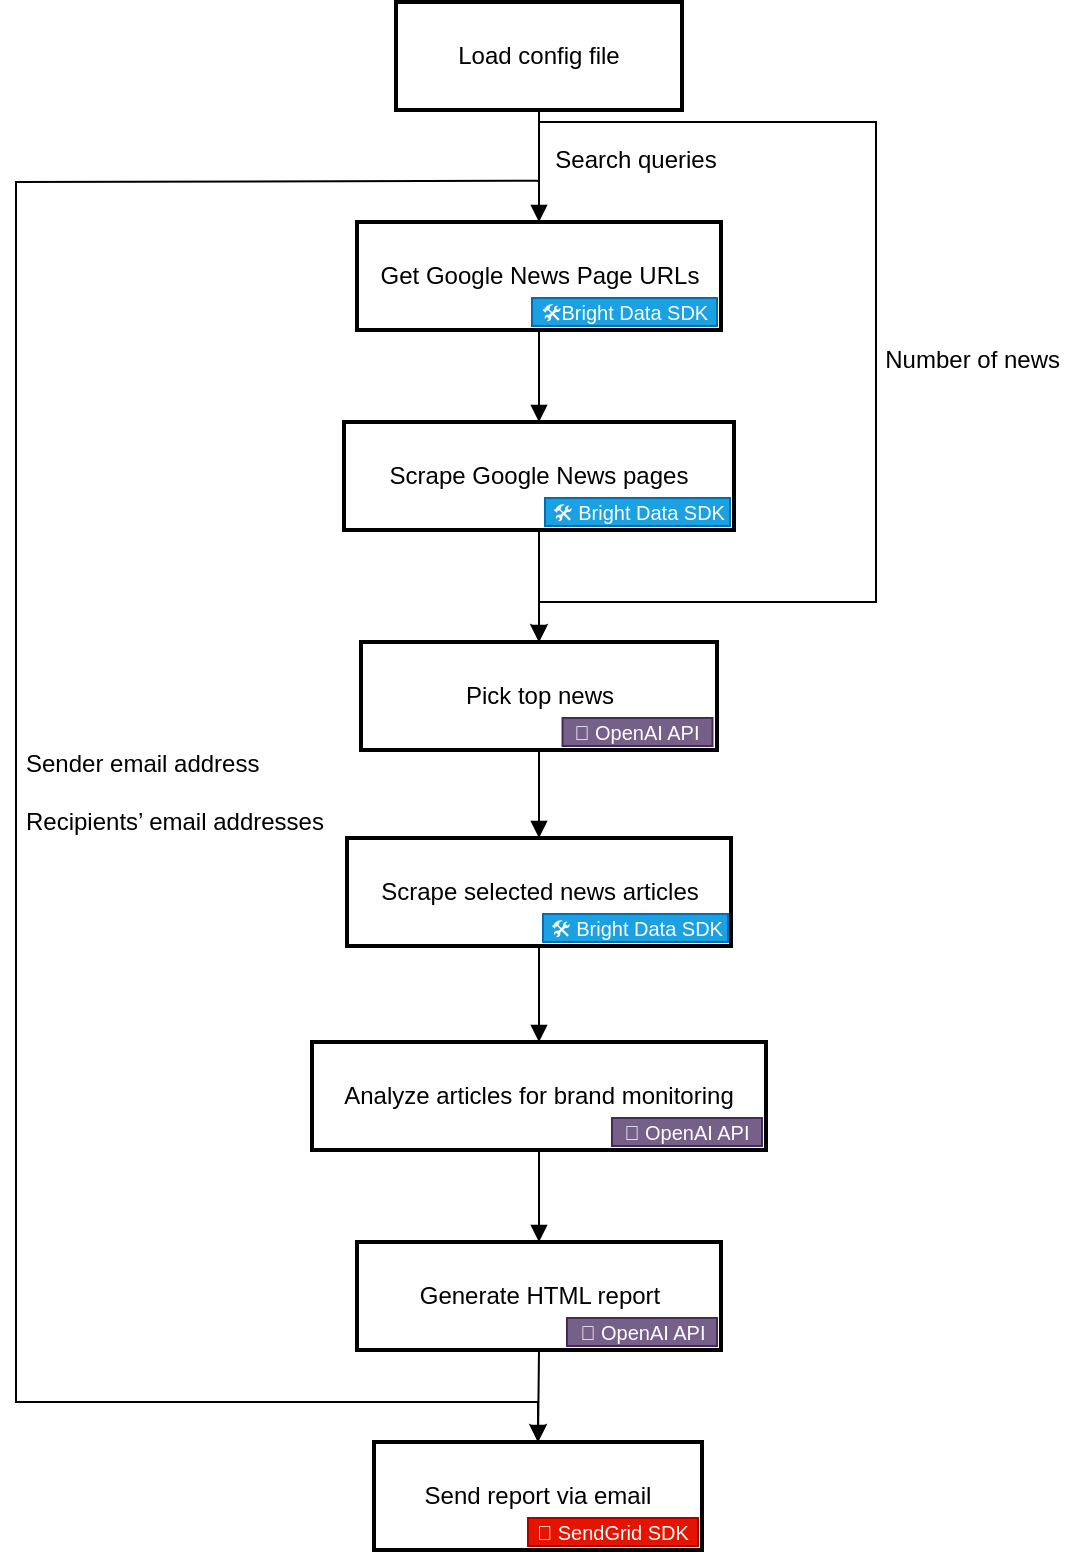 <mxfile version="28.1.1">
  <diagram name="Page-1" id="ZJTJrZVu4t0ESisrwwp_">
    <mxGraphModel dx="1303" dy="821" grid="1" gridSize="10" guides="1" tooltips="1" connect="1" arrows="1" fold="1" page="1" pageScale="1" pageWidth="850" pageHeight="1100" math="0" shadow="0">
      <root>
        <mxCell id="0" />
        <mxCell id="1" parent="0" />
        <mxCell id="kipz1OnptxnVXtAXXUo2-3" value="Load config file" style="whiteSpace=wrap;strokeWidth=2;" vertex="1" parent="1">
          <mxGeometry x="270" y="20" width="143" height="54" as="geometry" />
        </mxCell>
        <mxCell id="kipz1OnptxnVXtAXXUo2-4" value="Get Google News Page URLs" style="whiteSpace=wrap;strokeWidth=2;" vertex="1" parent="1">
          <mxGeometry x="250.5" y="130" width="182" height="54" as="geometry" />
        </mxCell>
        <mxCell id="kipz1OnptxnVXtAXXUo2-5" value="Scrape Google News pages" style="whiteSpace=wrap;strokeWidth=2;" vertex="1" parent="1">
          <mxGeometry x="244" y="230" width="195" height="54" as="geometry" />
        </mxCell>
        <mxCell id="kipz1OnptxnVXtAXXUo2-6" value="Pick top news" style="whiteSpace=wrap;strokeWidth=2;" vertex="1" parent="1">
          <mxGeometry x="252.5" y="340" width="178" height="54" as="geometry" />
        </mxCell>
        <mxCell id="kipz1OnptxnVXtAXXUo2-7" value="Scrape selected news articles" style="whiteSpace=wrap;strokeWidth=2;" vertex="1" parent="1">
          <mxGeometry x="245.5" y="438" width="192" height="54" as="geometry" />
        </mxCell>
        <mxCell id="kipz1OnptxnVXtAXXUo2-8" value="Analyze articles for brand monitoring" style="whiteSpace=wrap;strokeWidth=2;" vertex="1" parent="1">
          <mxGeometry x="228" y="540" width="227" height="54" as="geometry" />
        </mxCell>
        <mxCell id="kipz1OnptxnVXtAXXUo2-9" value="Generate HTML report" style="whiteSpace=wrap;strokeWidth=2;" vertex="1" parent="1">
          <mxGeometry x="250.5" y="640" width="182" height="54" as="geometry" />
        </mxCell>
        <mxCell id="kipz1OnptxnVXtAXXUo2-10" value="Send report via email" style="whiteSpace=wrap;strokeWidth=2;" vertex="1" parent="1">
          <mxGeometry x="259" y="740" width="164" height="54" as="geometry" />
        </mxCell>
        <mxCell id="kipz1OnptxnVXtAXXUo2-12" value="" style="curved=1;startArrow=none;endArrow=block;exitX=0.5;exitY=1;entryX=0.5;entryY=0;rounded=0;" edge="1" parent="1" source="kipz1OnptxnVXtAXXUo2-3" target="kipz1OnptxnVXtAXXUo2-4">
          <mxGeometry relative="1" as="geometry">
            <Array as="points" />
          </mxGeometry>
        </mxCell>
        <mxCell id="kipz1OnptxnVXtAXXUo2-13" value="" style="curved=1;startArrow=none;endArrow=block;exitX=0.5;exitY=1;entryX=0.5;entryY=0;rounded=0;" edge="1" parent="1" source="kipz1OnptxnVXtAXXUo2-4" target="kipz1OnptxnVXtAXXUo2-5">
          <mxGeometry relative="1" as="geometry">
            <Array as="points" />
          </mxGeometry>
        </mxCell>
        <mxCell id="kipz1OnptxnVXtAXXUo2-14" value="" style="curved=1;startArrow=none;endArrow=block;exitX=0.5;exitY=1;entryX=0.5;entryY=0;rounded=0;" edge="1" parent="1" source="kipz1OnptxnVXtAXXUo2-5" target="kipz1OnptxnVXtAXXUo2-6">
          <mxGeometry relative="1" as="geometry">
            <Array as="points" />
          </mxGeometry>
        </mxCell>
        <mxCell id="kipz1OnptxnVXtAXXUo2-15" value="" style="curved=1;startArrow=none;endArrow=block;exitX=0.5;exitY=1;entryX=0.5;entryY=0;rounded=0;" edge="1" parent="1" source="kipz1OnptxnVXtAXXUo2-6" target="kipz1OnptxnVXtAXXUo2-7">
          <mxGeometry relative="1" as="geometry">
            <Array as="points" />
          </mxGeometry>
        </mxCell>
        <mxCell id="kipz1OnptxnVXtAXXUo2-16" value="" style="curved=1;startArrow=none;endArrow=block;exitX=0.5;exitY=1;entryX=0.5;entryY=0;rounded=0;" edge="1" parent="1" source="kipz1OnptxnVXtAXXUo2-7" target="kipz1OnptxnVXtAXXUo2-8">
          <mxGeometry relative="1" as="geometry">
            <Array as="points" />
          </mxGeometry>
        </mxCell>
        <mxCell id="kipz1OnptxnVXtAXXUo2-17" value="" style="curved=1;startArrow=none;endArrow=block;exitX=0.5;exitY=1;entryX=0.5;entryY=0;rounded=0;" edge="1" parent="1" source="kipz1OnptxnVXtAXXUo2-8" target="kipz1OnptxnVXtAXXUo2-9">
          <mxGeometry relative="1" as="geometry">
            <Array as="points" />
          </mxGeometry>
        </mxCell>
        <mxCell id="kipz1OnptxnVXtAXXUo2-18" value="" style="curved=1;startArrow=none;endArrow=block;exitX=0.5;exitY=1;entryX=0.5;entryY=0;rounded=0;" edge="1" parent="1" source="kipz1OnptxnVXtAXXUo2-9" target="kipz1OnptxnVXtAXXUo2-10">
          <mxGeometry relative="1" as="geometry">
            <Array as="points" />
          </mxGeometry>
        </mxCell>
        <mxCell id="kipz1OnptxnVXtAXXUo2-20" style="edgeStyle=orthogonalEdgeStyle;rounded=0;orthogonalLoop=1;jettySize=auto;html=1;entryX=0.5;entryY=0;entryDx=0;entryDy=0;" edge="1" parent="1" target="kipz1OnptxnVXtAXXUo2-6">
          <mxGeometry relative="1" as="geometry">
            <mxPoint x="341" y="80" as="sourcePoint" />
            <mxPoint x="341" y="540" as="targetPoint" />
            <Array as="points">
              <mxPoint x="510" y="80" />
              <mxPoint x="510" y="320" />
              <mxPoint x="341" y="320" />
            </Array>
          </mxGeometry>
        </mxCell>
        <mxCell id="kipz1OnptxnVXtAXXUo2-22" style="edgeStyle=orthogonalEdgeStyle;rounded=0;orthogonalLoop=1;jettySize=auto;html=1;entryX=0.5;entryY=0;entryDx=0;entryDy=0;exitX=0.015;exitY=0.848;exitDx=0;exitDy=0;exitPerimeter=0;" edge="1" parent="1" source="kipz1OnptxnVXtAXXUo2-19" target="kipz1OnptxnVXtAXXUo2-10">
          <mxGeometry relative="1" as="geometry">
            <mxPoint x="300" y="100" as="sourcePoint" />
            <Array as="points">
              <mxPoint x="340" y="109" />
              <mxPoint x="80" y="110" />
              <mxPoint x="80" y="720" />
              <mxPoint x="341" y="720" />
            </Array>
          </mxGeometry>
        </mxCell>
        <mxCell id="kipz1OnptxnVXtAXXUo2-19" value="Search queries" style="text;html=1;align=center;verticalAlign=middle;whiteSpace=wrap;rounded=0;" vertex="1" parent="1">
          <mxGeometry x="340" y="84" width="100" height="30" as="geometry" />
        </mxCell>
        <mxCell id="kipz1OnptxnVXtAXXUo2-21" value="Number of news&amp;nbsp;" style="text;html=1;align=center;verticalAlign=middle;whiteSpace=wrap;rounded=0;" vertex="1" parent="1">
          <mxGeometry x="510" y="184" width="100" height="30" as="geometry" />
        </mxCell>
        <mxCell id="kipz1OnptxnVXtAXXUo2-23" value="&lt;div&gt;Sender email address&lt;/div&gt;&lt;div&gt;&lt;br&gt;Recipients’ email addresses&lt;/div&gt;" style="text;html=1;align=left;verticalAlign=middle;whiteSpace=wrap;rounded=0;" vertex="1" parent="1">
          <mxGeometry x="83" y="400" width="190" height="30" as="geometry" />
        </mxCell>
        <mxCell id="kipz1OnptxnVXtAXXUo2-24" value="🛠️Bright Data SDK" style="rounded=0;whiteSpace=wrap;html=1;fillColor=#1ba1e2;fontColor=#ffffff;strokeColor=#006EAF;fontSize=10;" vertex="1" parent="1">
          <mxGeometry x="338" y="168" width="92.5" height="14" as="geometry" />
        </mxCell>
        <mxCell id="kipz1OnptxnVXtAXXUo2-25" value="🛠️ Bright Data SDK" style="rounded=0;whiteSpace=wrap;html=1;fillColor=#1ba1e2;fontColor=#ffffff;strokeColor=#006EAF;fontSize=10;" vertex="1" parent="1">
          <mxGeometry x="344.5" y="268" width="92.5" height="14" as="geometry" />
        </mxCell>
        <mxCell id="kipz1OnptxnVXtAXXUo2-26" value="🛠️ Bright Data SDK" style="rounded=0;whiteSpace=wrap;html=1;fillColor=#1ba1e2;fontColor=#ffffff;strokeColor=#006EAF;fontSize=10;" vertex="1" parent="1">
          <mxGeometry x="343.5" y="476" width="92.5" height="14" as="geometry" />
        </mxCell>
        <mxCell id="kipz1OnptxnVXtAXXUo2-27" value="🧠 OpenAI API" style="rounded=0;whiteSpace=wrap;html=1;fillColor=#76608a;fontColor=#ffffff;strokeColor=#432D57;fontSize=10;" vertex="1" parent="1">
          <mxGeometry x="378" y="578" width="75" height="14" as="geometry" />
        </mxCell>
        <mxCell id="kipz1OnptxnVXtAXXUo2-28" value="🧠 OpenAI API" style="rounded=0;whiteSpace=wrap;html=1;fillColor=#76608a;fontColor=#ffffff;strokeColor=#432D57;fontSize=10;" vertex="1" parent="1">
          <mxGeometry x="355.5" y="678" width="75" height="14" as="geometry" />
        </mxCell>
        <mxCell id="kipz1OnptxnVXtAXXUo2-29" value="🧠 OpenAI API" style="rounded=0;whiteSpace=wrap;html=1;fillColor=#76608a;fontColor=#ffffff;strokeColor=#432D57;fontSize=10;" vertex="1" parent="1">
          <mxGeometry x="353.25" y="378" width="75" height="14" as="geometry" />
        </mxCell>
        <mxCell id="kipz1OnptxnVXtAXXUo2-30" value="📩&amp;nbsp;SendGrid SDK" style="rounded=0;whiteSpace=wrap;html=1;fillColor=#e51400;fontColor=#ffffff;strokeColor=#B20000;fontSize=10;" vertex="1" parent="1">
          <mxGeometry x="336" y="778" width="85" height="14" as="geometry" />
        </mxCell>
      </root>
    </mxGraphModel>
  </diagram>
</mxfile>
